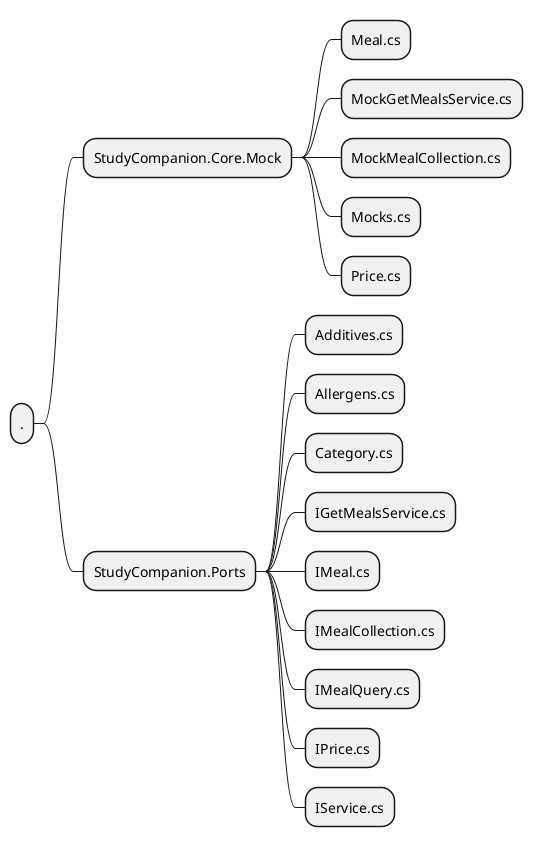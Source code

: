 
@startmindmap
* .
' ** StudyCompanion
' ' *** App.xaml
' ' *** App.xaml.cs
' ' *** AppShell.xaml
' ' *** AppShell.xaml.cs
' ' *** StudyCompanion.csproj
' ' *** MainPage.xaml
' ' *** MainPage.xaml.cs
' *** MauiProgram.cs
' ' *** ServiceHelper.cs
' ' *** LocalizeExtension.cs
' ' *** Platforms
' ' **** Android
' ' **** MacCatalyst
' ' **** Tizen
' ' **** Windows
' ' **** iOS
' ' *** Properties
' '**** launchSettings.json
' *** Common
' **** SectionViewModel.cs
' *** Tabs
' ' **** Courses
' ' ***** CoursesPage.xaml
' ' ***** CoursesPage.xaml.cs
' **** Mensa
' ***** MealQuery.cs
' ***** MensaPage.xaml
' ***** MensaPage.xaml.cs
' ***** MensaViewModel.cs
' ***** PriceConverter.cs
' ' **** Profs
' ' ***** ProfsPage.xaml
' ' ***** ProfsPage.xaml.cs
' ' **** Quiz
' ' ***** QuizPage.xaml
' ' ***** QuizPage.xaml.cs
' ' ***** QuizStatisticsPage.xaml
' ' ***** QuizStatisticsPage.xaml.cs
' ' ***** QuizViewModel.cs
' **** Settings
' ' ***** AcknowledgementsPage.xaml
' ' ***** AcknowledgementsPage.xaml.cs
' ***** AdditivesPage.xaml
' ***** AdditivesPage.xaml.cs
' ***** AdditivesViewModel.cs
' ***** AllergensPage.xaml
' ***** AllergensPage.xaml.cs
' ***** AllergensViewModel.cs
' ***** Settings.cs
' ***** SettingsPage.xaml
' ***** SettingsPage.xaml.cs
' ***** SettingsViewModel.cs
' *** Resources
' ' **** AppIcon
' ' **** Fonts
' ' **** Images
' ' ***** courses.svg
' ' ***** mensa.svg
' ' ***** profs.svg
' ' ***** quiz.svg
' ' ***** settings.svg
' ' ***** statistics.svg
' ' **** Raw
' ' ***** acknowledgements.html
' ' **** Splash
' **** Strings
' ***** AppResources.resx
' ' ***** AppResources.Designer.cs
' ***** AppResources.de.resx
' ' **** Styles
' ' ** StudyCompanion.sln
' '** bin
' '** obj
' ' ** StudyCompanion.Core
** StudyCompanion.Core.Mock
*** Meal.cs
*** MockGetMealsService.cs
*** MockMealCollection.cs
*** Mocks.cs
*** Price.cs
' ** StudyCompanion.Core.Tests
' ** StudyCompanion.Infra
'** StudyCompanion.Infra.Mock
'*** MockMealDataSource.cs
' ** StudyCompanion.Infra.Tests
** StudyCompanion.Ports
*** Additives.cs
*** Allergens.cs
*** Category.cs
'*** IDataSource.cs
*** IGetMealsService.cs
*** IMeal.cs
*** IMealCollection.cs
*** IMealQuery.cs
*** IPrice.cs
*** IService.cs
'*** IQuestion.cs
'*** IYesNoQuestion.cs
@endmindmap
